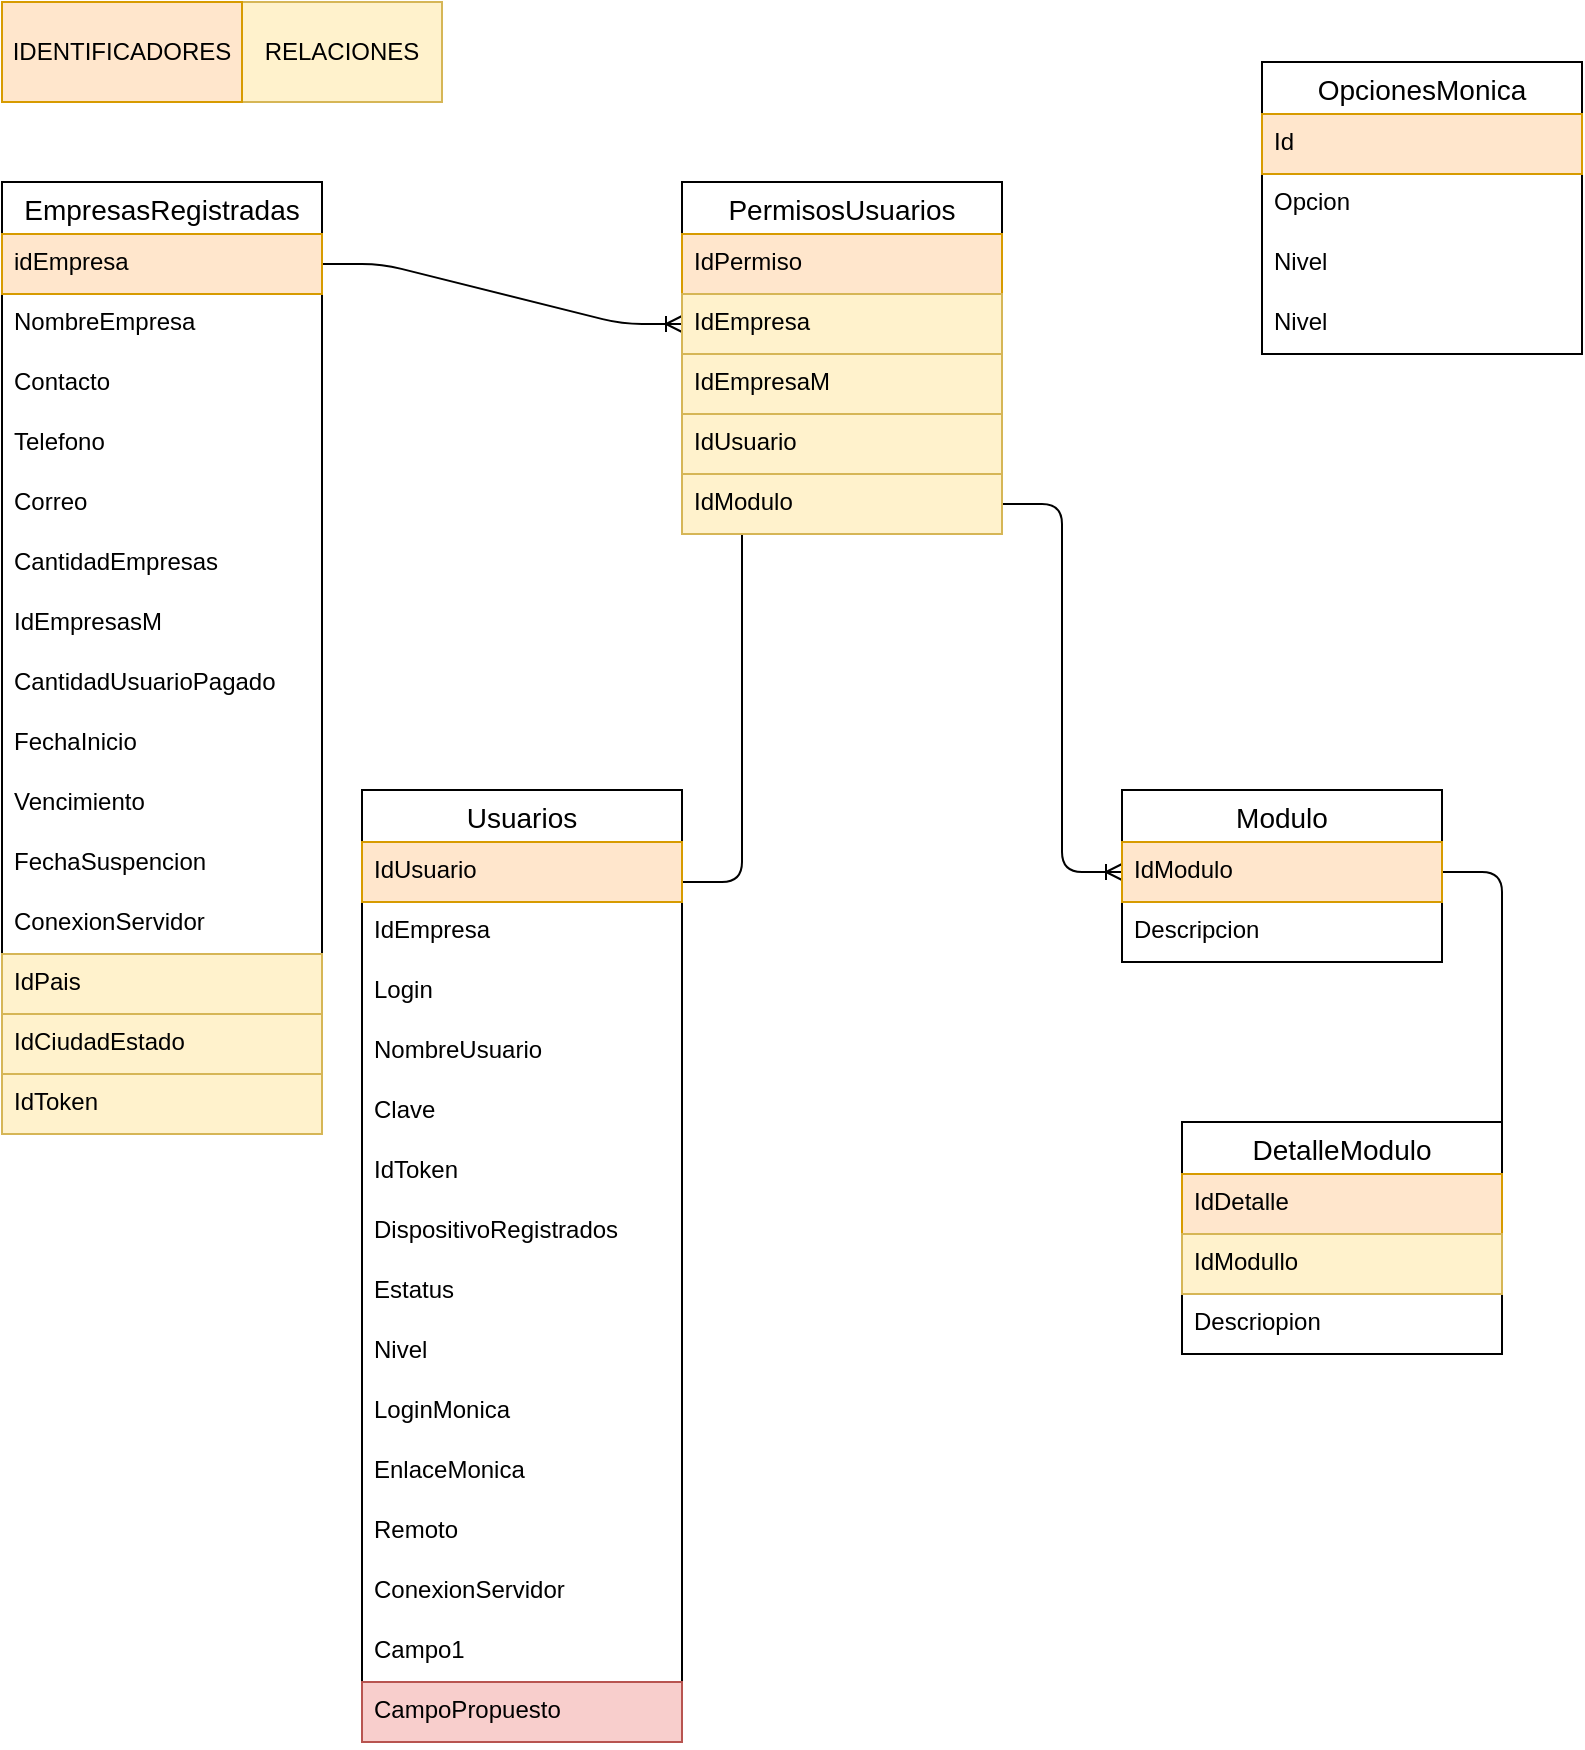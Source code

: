 <mxfile version="13.6.4" type="device"><diagram id="qaxlbKJzJi8aK3am4-iH" name="Page-1"><mxGraphModel dx="1635" dy="908" grid="1" gridSize="10" guides="1" tooltips="1" connect="1" arrows="1" fold="1" page="1" pageScale="1" pageWidth="827" pageHeight="1169" math="0" shadow="0"><root><mxCell id="0"/><mxCell id="1" parent="0"/><mxCell id="gOOD5qItu6U8PWYWS6ZZ-41" value="" style="edgeStyle=entityRelationEdgeStyle;fontSize=12;html=1;endArrow=ERoneToMany;entryX=0;entryY=0.5;entryDx=0;entryDy=0;" edge="1" parent="1" source="gOOD5qItu6U8PWYWS6ZZ-34" target="gOOD5qItu6U8PWYWS6ZZ-39"><mxGeometry width="100" height="100" relative="1" as="geometry"><mxPoint x="700" y="750" as="sourcePoint"/><mxPoint x="800" y="650" as="targetPoint"/></mxGeometry></mxCell><mxCell id="gOOD5qItu6U8PWYWS6ZZ-53" value="" style="edgeStyle=entityRelationEdgeStyle;fontSize=12;html=1;endArrow=ERoneToMany;entryX=0;entryY=0.5;entryDx=0;entryDy=0;" edge="1" parent="1" target="gOOD5qItu6U8PWYWS6ZZ-46"><mxGeometry width="100" height="100" relative="1" as="geometry"><mxPoint x="360" y="450" as="sourcePoint"/><mxPoint x="440" y="710" as="targetPoint"/></mxGeometry></mxCell><mxCell id="gOOD5qItu6U8PWYWS6ZZ-54" value="" style="edgeStyle=entityRelationEdgeStyle;fontSize=12;html=1;endArrow=ERoneToMany;entryX=0;entryY=0.5;entryDx=0;entryDy=0;exitX=1;exitY=0.5;exitDx=0;exitDy=0;" edge="1" parent="1" source="gOOD5qItu6U8PWYWS6ZZ-2" target="gOOD5qItu6U8PWYWS6ZZ-44"><mxGeometry width="100" height="100" relative="1" as="geometry"><mxPoint x="200" y="490" as="sourcePoint"/><mxPoint x="440" y="490" as="targetPoint"/></mxGeometry></mxCell><mxCell id="gOOD5qItu6U8PWYWS6ZZ-55" value="" style="edgeStyle=entityRelationEdgeStyle;fontSize=12;html=1;endArrow=ERoneToMany;entryX=0;entryY=0.5;entryDx=0;entryDy=0;exitX=1;exitY=0.5;exitDx=0;exitDy=0;" edge="1" parent="1" source="gOOD5qItu6U8PWYWS6ZZ-47" target="gOOD5qItu6U8PWYWS6ZZ-34"><mxGeometry width="100" height="100" relative="1" as="geometry"><mxPoint x="590" y="350" as="sourcePoint"/><mxPoint x="440" y="490" as="targetPoint"/></mxGeometry></mxCell><mxCell id="gOOD5qItu6U8PWYWS6ZZ-56" value="RELACIONES" style="whiteSpace=wrap;html=1;align=center;fillColor=#fff2cc;strokeColor=#d6b656;" vertex="1" parent="1"><mxGeometry x="140" y="10" width="100" height="50" as="geometry"/></mxCell><mxCell id="gOOD5qItu6U8PWYWS6ZZ-57" value="IDENTIFICADORES" style="whiteSpace=wrap;html=1;align=center;fillColor=#ffe6cc;strokeColor=#d79b00;" vertex="1" parent="1"><mxGeometry x="20" y="10" width="120" height="50" as="geometry"/></mxCell><mxCell id="gOOD5qItu6U8PWYWS6ZZ-42" value="PermisosUsuarios" style="swimlane;fontStyle=0;childLayout=stackLayout;horizontal=1;startSize=26;horizontalStack=0;resizeParent=1;resizeParentMax=0;resizeLast=0;collapsible=1;marginBottom=0;align=center;fontSize=14;" vertex="1" parent="1"><mxGeometry x="360" y="100" width="160" height="176" as="geometry"/></mxCell><mxCell id="gOOD5qItu6U8PWYWS6ZZ-43" value="IdPermiso" style="text;strokeColor=#d79b00;fillColor=#ffe6cc;spacingLeft=4;spacingRight=4;overflow=hidden;rotatable=0;points=[[0,0.5],[1,0.5]];portConstraint=eastwest;fontSize=12;" vertex="1" parent="gOOD5qItu6U8PWYWS6ZZ-42"><mxGeometry y="26" width="160" height="30" as="geometry"/></mxCell><mxCell id="gOOD5qItu6U8PWYWS6ZZ-44" value="IdEmpresa" style="text;strokeColor=#d6b656;fillColor=#fff2cc;spacingLeft=4;spacingRight=4;overflow=hidden;rotatable=0;points=[[0,0.5],[1,0.5]];portConstraint=eastwest;fontSize=12;" vertex="1" parent="gOOD5qItu6U8PWYWS6ZZ-42"><mxGeometry y="56" width="160" height="30" as="geometry"/></mxCell><mxCell id="gOOD5qItu6U8PWYWS6ZZ-45" value="IdEmpresaM" style="text;strokeColor=#d6b656;fillColor=#fff2cc;spacingLeft=4;spacingRight=4;overflow=hidden;rotatable=0;points=[[0,0.5],[1,0.5]];portConstraint=eastwest;fontSize=12;" vertex="1" parent="gOOD5qItu6U8PWYWS6ZZ-42"><mxGeometry y="86" width="160" height="30" as="geometry"/></mxCell><mxCell id="gOOD5qItu6U8PWYWS6ZZ-46" value="IdUsuario" style="text;strokeColor=#d6b656;fillColor=#fff2cc;spacingLeft=4;spacingRight=4;overflow=hidden;rotatable=0;points=[[0,0.5],[1,0.5]];portConstraint=eastwest;fontSize=12;" vertex="1" parent="gOOD5qItu6U8PWYWS6ZZ-42"><mxGeometry y="116" width="160" height="30" as="geometry"/></mxCell><mxCell id="gOOD5qItu6U8PWYWS6ZZ-47" value="IdModulo" style="text;strokeColor=#d6b656;fillColor=#fff2cc;spacingLeft=4;spacingRight=4;overflow=hidden;rotatable=0;points=[[0,0.5],[1,0.5]];portConstraint=eastwest;fontSize=12;" vertex="1" parent="gOOD5qItu6U8PWYWS6ZZ-42"><mxGeometry y="146" width="160" height="30" as="geometry"/></mxCell><mxCell id="gOOD5qItu6U8PWYWS6ZZ-33" value="Modulo" style="swimlane;fontStyle=0;childLayout=stackLayout;horizontal=1;startSize=26;horizontalStack=0;resizeParent=1;resizeParentMax=0;resizeLast=0;collapsible=1;marginBottom=0;align=center;fontSize=14;" vertex="1" parent="1"><mxGeometry x="580" y="404" width="160" height="86" as="geometry"/></mxCell><mxCell id="gOOD5qItu6U8PWYWS6ZZ-34" value="IdModulo" style="text;strokeColor=#d79b00;fillColor=#ffe6cc;spacingLeft=4;spacingRight=4;overflow=hidden;rotatable=0;points=[[0,0.5],[1,0.5]];portConstraint=eastwest;fontSize=12;" vertex="1" parent="gOOD5qItu6U8PWYWS6ZZ-33"><mxGeometry y="26" width="160" height="30" as="geometry"/></mxCell><mxCell id="gOOD5qItu6U8PWYWS6ZZ-35" value="Descripcion" style="text;strokeColor=none;fillColor=none;spacingLeft=4;spacingRight=4;overflow=hidden;rotatable=0;points=[[0,0.5],[1,0.5]];portConstraint=eastwest;fontSize=12;" vertex="1" parent="gOOD5qItu6U8PWYWS6ZZ-33"><mxGeometry y="56" width="160" height="30" as="geometry"/></mxCell><mxCell id="gOOD5qItu6U8PWYWS6ZZ-37" value="DetalleModulo" style="swimlane;fontStyle=0;childLayout=stackLayout;horizontal=1;startSize=26;horizontalStack=0;resizeParent=1;resizeParentMax=0;resizeLast=0;collapsible=1;marginBottom=0;align=center;fontSize=14;" vertex="1" parent="1"><mxGeometry x="610" y="570" width="160" height="116" as="geometry"/></mxCell><mxCell id="gOOD5qItu6U8PWYWS6ZZ-38" value="IdDetalle" style="text;strokeColor=#d79b00;fillColor=#ffe6cc;spacingLeft=4;spacingRight=4;overflow=hidden;rotatable=0;points=[[0,0.5],[1,0.5]];portConstraint=eastwest;fontSize=12;" vertex="1" parent="gOOD5qItu6U8PWYWS6ZZ-37"><mxGeometry y="26" width="160" height="30" as="geometry"/></mxCell><mxCell id="gOOD5qItu6U8PWYWS6ZZ-39" value="IdModullo" style="text;strokeColor=#d6b656;fillColor=#fff2cc;spacingLeft=4;spacingRight=4;overflow=hidden;rotatable=0;points=[[0,0.5],[1,0.5]];portConstraint=eastwest;fontSize=12;" vertex="1" parent="gOOD5qItu6U8PWYWS6ZZ-37"><mxGeometry y="56" width="160" height="30" as="geometry"/></mxCell><mxCell id="gOOD5qItu6U8PWYWS6ZZ-40" value="Descriopion" style="text;strokeColor=none;fillColor=none;spacingLeft=4;spacingRight=4;overflow=hidden;rotatable=0;points=[[0,0.5],[1,0.5]];portConstraint=eastwest;fontSize=12;" vertex="1" parent="gOOD5qItu6U8PWYWS6ZZ-37"><mxGeometry y="86" width="160" height="30" as="geometry"/></mxCell><mxCell id="gOOD5qItu6U8PWYWS6ZZ-48" value="OpcionesMonica" style="swimlane;fontStyle=0;childLayout=stackLayout;horizontal=1;startSize=26;horizontalStack=0;resizeParent=1;resizeParentMax=0;resizeLast=0;collapsible=1;marginBottom=0;align=center;fontSize=14;" vertex="1" parent="1"><mxGeometry x="650" y="40" width="160" height="146" as="geometry"/></mxCell><mxCell id="gOOD5qItu6U8PWYWS6ZZ-49" value="Id" style="text;strokeColor=#d79b00;fillColor=#ffe6cc;spacingLeft=4;spacingRight=4;overflow=hidden;rotatable=0;points=[[0,0.5],[1,0.5]];portConstraint=eastwest;fontSize=12;" vertex="1" parent="gOOD5qItu6U8PWYWS6ZZ-48"><mxGeometry y="26" width="160" height="30" as="geometry"/></mxCell><mxCell id="gOOD5qItu6U8PWYWS6ZZ-50" value="Opcion" style="text;strokeColor=none;fillColor=none;spacingLeft=4;spacingRight=4;overflow=hidden;rotatable=0;points=[[0,0.5],[1,0.5]];portConstraint=eastwest;fontSize=12;" vertex="1" parent="gOOD5qItu6U8PWYWS6ZZ-48"><mxGeometry y="56" width="160" height="30" as="geometry"/></mxCell><mxCell id="gOOD5qItu6U8PWYWS6ZZ-51" value="Nivel" style="text;strokeColor=none;fillColor=none;spacingLeft=4;spacingRight=4;overflow=hidden;rotatable=0;points=[[0,0.5],[1,0.5]];portConstraint=eastwest;fontSize=12;" vertex="1" parent="gOOD5qItu6U8PWYWS6ZZ-48"><mxGeometry y="86" width="160" height="30" as="geometry"/></mxCell><mxCell id="gOOD5qItu6U8PWYWS6ZZ-52" value="Nivel" style="text;strokeColor=none;fillColor=none;spacingLeft=4;spacingRight=4;overflow=hidden;rotatable=0;points=[[0,0.5],[1,0.5]];portConstraint=eastwest;fontSize=12;" vertex="1" parent="gOOD5qItu6U8PWYWS6ZZ-48"><mxGeometry y="116" width="160" height="30" as="geometry"/></mxCell><mxCell id="gOOD5qItu6U8PWYWS6ZZ-1" value="EmpresasRegistradas" style="swimlane;fontStyle=0;childLayout=stackLayout;horizontal=1;startSize=26;horizontalStack=0;resizeParent=1;resizeParentMax=0;resizeLast=0;collapsible=1;marginBottom=0;align=center;fontSize=14;" vertex="1" parent="1"><mxGeometry x="20" y="100" width="160" height="476" as="geometry"/></mxCell><mxCell id="gOOD5qItu6U8PWYWS6ZZ-2" value="idEmpresa" style="text;strokeColor=#d79b00;fillColor=#ffe6cc;spacingLeft=4;spacingRight=4;overflow=hidden;rotatable=0;points=[[0,0.5],[1,0.5]];portConstraint=eastwest;fontSize=12;" vertex="1" parent="gOOD5qItu6U8PWYWS6ZZ-1"><mxGeometry y="26" width="160" height="30" as="geometry"/></mxCell><mxCell id="gOOD5qItu6U8PWYWS6ZZ-3" value="NombreEmpresa" style="text;strokeColor=none;fillColor=none;spacingLeft=4;spacingRight=4;overflow=hidden;rotatable=0;points=[[0,0.5],[1,0.5]];portConstraint=eastwest;fontSize=12;" vertex="1" parent="gOOD5qItu6U8PWYWS6ZZ-1"><mxGeometry y="56" width="160" height="30" as="geometry"/></mxCell><mxCell id="gOOD5qItu6U8PWYWS6ZZ-4" value="Contacto" style="text;strokeColor=none;fillColor=none;spacingLeft=4;spacingRight=4;overflow=hidden;rotatable=0;points=[[0,0.5],[1,0.5]];portConstraint=eastwest;fontSize=12;" vertex="1" parent="gOOD5qItu6U8PWYWS6ZZ-1"><mxGeometry y="86" width="160" height="30" as="geometry"/></mxCell><mxCell id="gOOD5qItu6U8PWYWS6ZZ-5" value="Telefono" style="text;strokeColor=none;fillColor=none;spacingLeft=4;spacingRight=4;overflow=hidden;rotatable=0;points=[[0,0.5],[1,0.5]];portConstraint=eastwest;fontSize=12;" vertex="1" parent="gOOD5qItu6U8PWYWS6ZZ-1"><mxGeometry y="116" width="160" height="30" as="geometry"/></mxCell><mxCell id="gOOD5qItu6U8PWYWS6ZZ-6" value="Correo" style="text;strokeColor=none;fillColor=none;spacingLeft=4;spacingRight=4;overflow=hidden;rotatable=0;points=[[0,0.5],[1,0.5]];portConstraint=eastwest;fontSize=12;" vertex="1" parent="gOOD5qItu6U8PWYWS6ZZ-1"><mxGeometry y="146" width="160" height="30" as="geometry"/></mxCell><mxCell id="gOOD5qItu6U8PWYWS6ZZ-10" value="CantidadEmpresas" style="text;strokeColor=none;fillColor=none;spacingLeft=4;spacingRight=4;overflow=hidden;rotatable=0;points=[[0,0.5],[1,0.5]];portConstraint=eastwest;fontSize=12;" vertex="1" parent="gOOD5qItu6U8PWYWS6ZZ-1"><mxGeometry y="176" width="160" height="30" as="geometry"/></mxCell><mxCell id="gOOD5qItu6U8PWYWS6ZZ-11" value="IdEmpresasM" style="text;strokeColor=none;fillColor=none;spacingLeft=4;spacingRight=4;overflow=hidden;rotatable=0;points=[[0,0.5],[1,0.5]];portConstraint=eastwest;fontSize=12;" vertex="1" parent="gOOD5qItu6U8PWYWS6ZZ-1"><mxGeometry y="206" width="160" height="30" as="geometry"/></mxCell><mxCell id="gOOD5qItu6U8PWYWS6ZZ-13" value="CantidadUsuarioPagado" style="text;strokeColor=none;fillColor=none;spacingLeft=4;spacingRight=4;overflow=hidden;rotatable=0;points=[[0,0.5],[1,0.5]];portConstraint=eastwest;fontSize=12;" vertex="1" parent="gOOD5qItu6U8PWYWS6ZZ-1"><mxGeometry y="236" width="160" height="30" as="geometry"/></mxCell><mxCell id="gOOD5qItu6U8PWYWS6ZZ-12" value="FechaInicio" style="text;strokeColor=none;fillColor=none;spacingLeft=4;spacingRight=4;overflow=hidden;rotatable=0;points=[[0,0.5],[1,0.5]];portConstraint=eastwest;fontSize=12;" vertex="1" parent="gOOD5qItu6U8PWYWS6ZZ-1"><mxGeometry y="266" width="160" height="30" as="geometry"/></mxCell><mxCell id="gOOD5qItu6U8PWYWS6ZZ-14" value="Vencimiento" style="text;strokeColor=none;fillColor=none;spacingLeft=4;spacingRight=4;overflow=hidden;rotatable=0;points=[[0,0.5],[1,0.5]];portConstraint=eastwest;fontSize=12;" vertex="1" parent="gOOD5qItu6U8PWYWS6ZZ-1"><mxGeometry y="296" width="160" height="30" as="geometry"/></mxCell><mxCell id="gOOD5qItu6U8PWYWS6ZZ-15" value="FechaSuspencion" style="text;strokeColor=none;fillColor=none;spacingLeft=4;spacingRight=4;overflow=hidden;rotatable=0;points=[[0,0.5],[1,0.5]];portConstraint=eastwest;fontSize=12;" vertex="1" parent="gOOD5qItu6U8PWYWS6ZZ-1"><mxGeometry y="326" width="160" height="30" as="geometry"/></mxCell><mxCell id="gOOD5qItu6U8PWYWS6ZZ-16" value="ConexionServidor" style="text;strokeColor=none;fillColor=none;spacingLeft=4;spacingRight=4;overflow=hidden;rotatable=0;points=[[0,0.5],[1,0.5]];portConstraint=eastwest;fontSize=12;" vertex="1" parent="gOOD5qItu6U8PWYWS6ZZ-1"><mxGeometry y="356" width="160" height="30" as="geometry"/></mxCell><mxCell id="gOOD5qItu6U8PWYWS6ZZ-7" value="IdPais" style="text;strokeColor=#d6b656;fillColor=#fff2cc;spacingLeft=4;spacingRight=4;overflow=hidden;rotatable=0;points=[[0,0.5],[1,0.5]];portConstraint=eastwest;fontSize=12;" vertex="1" parent="gOOD5qItu6U8PWYWS6ZZ-1"><mxGeometry y="386" width="160" height="30" as="geometry"/></mxCell><mxCell id="gOOD5qItu6U8PWYWS6ZZ-8" value="IdCiudadEstado" style="text;strokeColor=#d6b656;fillColor=#fff2cc;spacingLeft=4;spacingRight=4;overflow=hidden;rotatable=0;points=[[0,0.5],[1,0.5]];portConstraint=eastwest;fontSize=12;" vertex="1" parent="gOOD5qItu6U8PWYWS6ZZ-1"><mxGeometry y="416" width="160" height="30" as="geometry"/></mxCell><mxCell id="gOOD5qItu6U8PWYWS6ZZ-9" value="IdToken" style="text;strokeColor=#d6b656;fillColor=#fff2cc;spacingLeft=4;spacingRight=4;overflow=hidden;rotatable=0;points=[[0,0.5],[1,0.5]];portConstraint=eastwest;fontSize=12;" vertex="1" parent="gOOD5qItu6U8PWYWS6ZZ-1"><mxGeometry y="446" width="160" height="30" as="geometry"/></mxCell><mxCell id="gOOD5qItu6U8PWYWS6ZZ-17" value="Usuarios" style="swimlane;fontStyle=0;childLayout=stackLayout;horizontal=1;startSize=26;horizontalStack=0;resizeParent=1;resizeParentMax=0;resizeLast=0;collapsible=1;marginBottom=0;align=center;fontSize=14;" vertex="1" parent="1"><mxGeometry x="200" y="404" width="160" height="476" as="geometry"/></mxCell><mxCell id="gOOD5qItu6U8PWYWS6ZZ-18" value="IdUsuario" style="text;strokeColor=#d79b00;fillColor=#ffe6cc;spacingLeft=4;spacingRight=4;overflow=hidden;rotatable=0;points=[[0,0.5],[1,0.5]];portConstraint=eastwest;fontSize=12;" vertex="1" parent="gOOD5qItu6U8PWYWS6ZZ-17"><mxGeometry y="26" width="160" height="30" as="geometry"/></mxCell><mxCell id="gOOD5qItu6U8PWYWS6ZZ-19" value="IdEmpresa" style="text;strokeColor=none;fillColor=none;spacingLeft=4;spacingRight=4;overflow=hidden;rotatable=0;points=[[0,0.5],[1,0.5]];portConstraint=eastwest;fontSize=12;" vertex="1" parent="gOOD5qItu6U8PWYWS6ZZ-17"><mxGeometry y="56" width="160" height="30" as="geometry"/></mxCell><mxCell id="gOOD5qItu6U8PWYWS6ZZ-20" value="Login" style="text;strokeColor=none;fillColor=none;spacingLeft=4;spacingRight=4;overflow=hidden;rotatable=0;points=[[0,0.5],[1,0.5]];portConstraint=eastwest;fontSize=12;" vertex="1" parent="gOOD5qItu6U8PWYWS6ZZ-17"><mxGeometry y="86" width="160" height="30" as="geometry"/></mxCell><mxCell id="gOOD5qItu6U8PWYWS6ZZ-21" value="NombreUsuario" style="text;strokeColor=none;fillColor=none;spacingLeft=4;spacingRight=4;overflow=hidden;rotatable=0;points=[[0,0.5],[1,0.5]];portConstraint=eastwest;fontSize=12;" vertex="1" parent="gOOD5qItu6U8PWYWS6ZZ-17"><mxGeometry y="116" width="160" height="30" as="geometry"/></mxCell><mxCell id="gOOD5qItu6U8PWYWS6ZZ-22" value="Clave" style="text;strokeColor=none;fillColor=none;spacingLeft=4;spacingRight=4;overflow=hidden;rotatable=0;points=[[0,0.5],[1,0.5]];portConstraint=eastwest;fontSize=12;" vertex="1" parent="gOOD5qItu6U8PWYWS6ZZ-17"><mxGeometry y="146" width="160" height="30" as="geometry"/></mxCell><mxCell id="gOOD5qItu6U8PWYWS6ZZ-23" value="IdToken" style="text;strokeColor=none;fillColor=none;spacingLeft=4;spacingRight=4;overflow=hidden;rotatable=0;points=[[0,0.5],[1,0.5]];portConstraint=eastwest;fontSize=12;" vertex="1" parent="gOOD5qItu6U8PWYWS6ZZ-17"><mxGeometry y="176" width="160" height="30" as="geometry"/></mxCell><mxCell id="gOOD5qItu6U8PWYWS6ZZ-24" value="DispositivoRegistrados" style="text;strokeColor=none;fillColor=none;spacingLeft=4;spacingRight=4;overflow=hidden;rotatable=0;points=[[0,0.5],[1,0.5]];portConstraint=eastwest;fontSize=12;" vertex="1" parent="gOOD5qItu6U8PWYWS6ZZ-17"><mxGeometry y="206" width="160" height="30" as="geometry"/></mxCell><mxCell id="gOOD5qItu6U8PWYWS6ZZ-25" value="Estatus" style="text;strokeColor=none;fillColor=none;spacingLeft=4;spacingRight=4;overflow=hidden;rotatable=0;points=[[0,0.5],[1,0.5]];portConstraint=eastwest;fontSize=12;" vertex="1" parent="gOOD5qItu6U8PWYWS6ZZ-17"><mxGeometry y="236" width="160" height="30" as="geometry"/></mxCell><mxCell id="gOOD5qItu6U8PWYWS6ZZ-26" value="Nivel" style="text;strokeColor=none;fillColor=none;spacingLeft=4;spacingRight=4;overflow=hidden;rotatable=0;points=[[0,0.5],[1,0.5]];portConstraint=eastwest;fontSize=12;" vertex="1" parent="gOOD5qItu6U8PWYWS6ZZ-17"><mxGeometry y="266" width="160" height="30" as="geometry"/></mxCell><mxCell id="gOOD5qItu6U8PWYWS6ZZ-27" value="LoginMonica" style="text;strokeColor=none;fillColor=none;spacingLeft=4;spacingRight=4;overflow=hidden;rotatable=0;points=[[0,0.5],[1,0.5]];portConstraint=eastwest;fontSize=12;" vertex="1" parent="gOOD5qItu6U8PWYWS6ZZ-17"><mxGeometry y="296" width="160" height="30" as="geometry"/></mxCell><mxCell id="gOOD5qItu6U8PWYWS6ZZ-28" value="EnlaceMonica" style="text;strokeColor=none;fillColor=none;spacingLeft=4;spacingRight=4;overflow=hidden;rotatable=0;points=[[0,0.5],[1,0.5]];portConstraint=eastwest;fontSize=12;" vertex="1" parent="gOOD5qItu6U8PWYWS6ZZ-17"><mxGeometry y="326" width="160" height="30" as="geometry"/></mxCell><mxCell id="gOOD5qItu6U8PWYWS6ZZ-29" value="Remoto" style="text;strokeColor=none;fillColor=none;spacingLeft=4;spacingRight=4;overflow=hidden;rotatable=0;points=[[0,0.5],[1,0.5]];portConstraint=eastwest;fontSize=12;" vertex="1" parent="gOOD5qItu6U8PWYWS6ZZ-17"><mxGeometry y="356" width="160" height="30" as="geometry"/></mxCell><mxCell id="gOOD5qItu6U8PWYWS6ZZ-30" value="ConexionServidor" style="text;strokeColor=none;fillColor=none;spacingLeft=4;spacingRight=4;overflow=hidden;rotatable=0;points=[[0,0.5],[1,0.5]];portConstraint=eastwest;fontSize=12;" vertex="1" parent="gOOD5qItu6U8PWYWS6ZZ-17"><mxGeometry y="386" width="160" height="30" as="geometry"/></mxCell><mxCell id="gOOD5qItu6U8PWYWS6ZZ-31" value="Campo1" style="text;strokeColor=none;fillColor=none;spacingLeft=4;spacingRight=4;overflow=hidden;rotatable=0;points=[[0,0.5],[1,0.5]];portConstraint=eastwest;fontSize=12;" vertex="1" parent="gOOD5qItu6U8PWYWS6ZZ-17"><mxGeometry y="416" width="160" height="30" as="geometry"/></mxCell><mxCell id="gOOD5qItu6U8PWYWS6ZZ-32" value="CampoPropuesto" style="text;strokeColor=#b85450;fillColor=#f8cecc;spacingLeft=4;spacingRight=4;overflow=hidden;rotatable=0;points=[[0,0.5],[1,0.5]];portConstraint=eastwest;fontSize=12;" vertex="1" parent="gOOD5qItu6U8PWYWS6ZZ-17"><mxGeometry y="446" width="160" height="30" as="geometry"/></mxCell></root></mxGraphModel></diagram></mxfile>